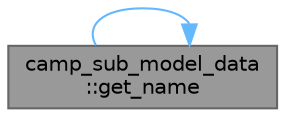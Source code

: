 digraph "camp_sub_model_data::get_name"
{
 // LATEX_PDF_SIZE
  bgcolor="transparent";
  edge [fontname=Helvetica,fontsize=10,labelfontname=Helvetica,labelfontsize=10];
  node [fontname=Helvetica,fontsize=10,shape=box,height=0.2,width=0.4];
  rankdir="LR";
  Node1 [label="camp_sub_model_data\l::get_name",height=0.2,width=0.4,color="gray40", fillcolor="grey60", style="filled", fontcolor="black",tooltip="Get the name of the sub-model."];
  Node1 -> Node1 [color="steelblue1",style="solid"];
}
